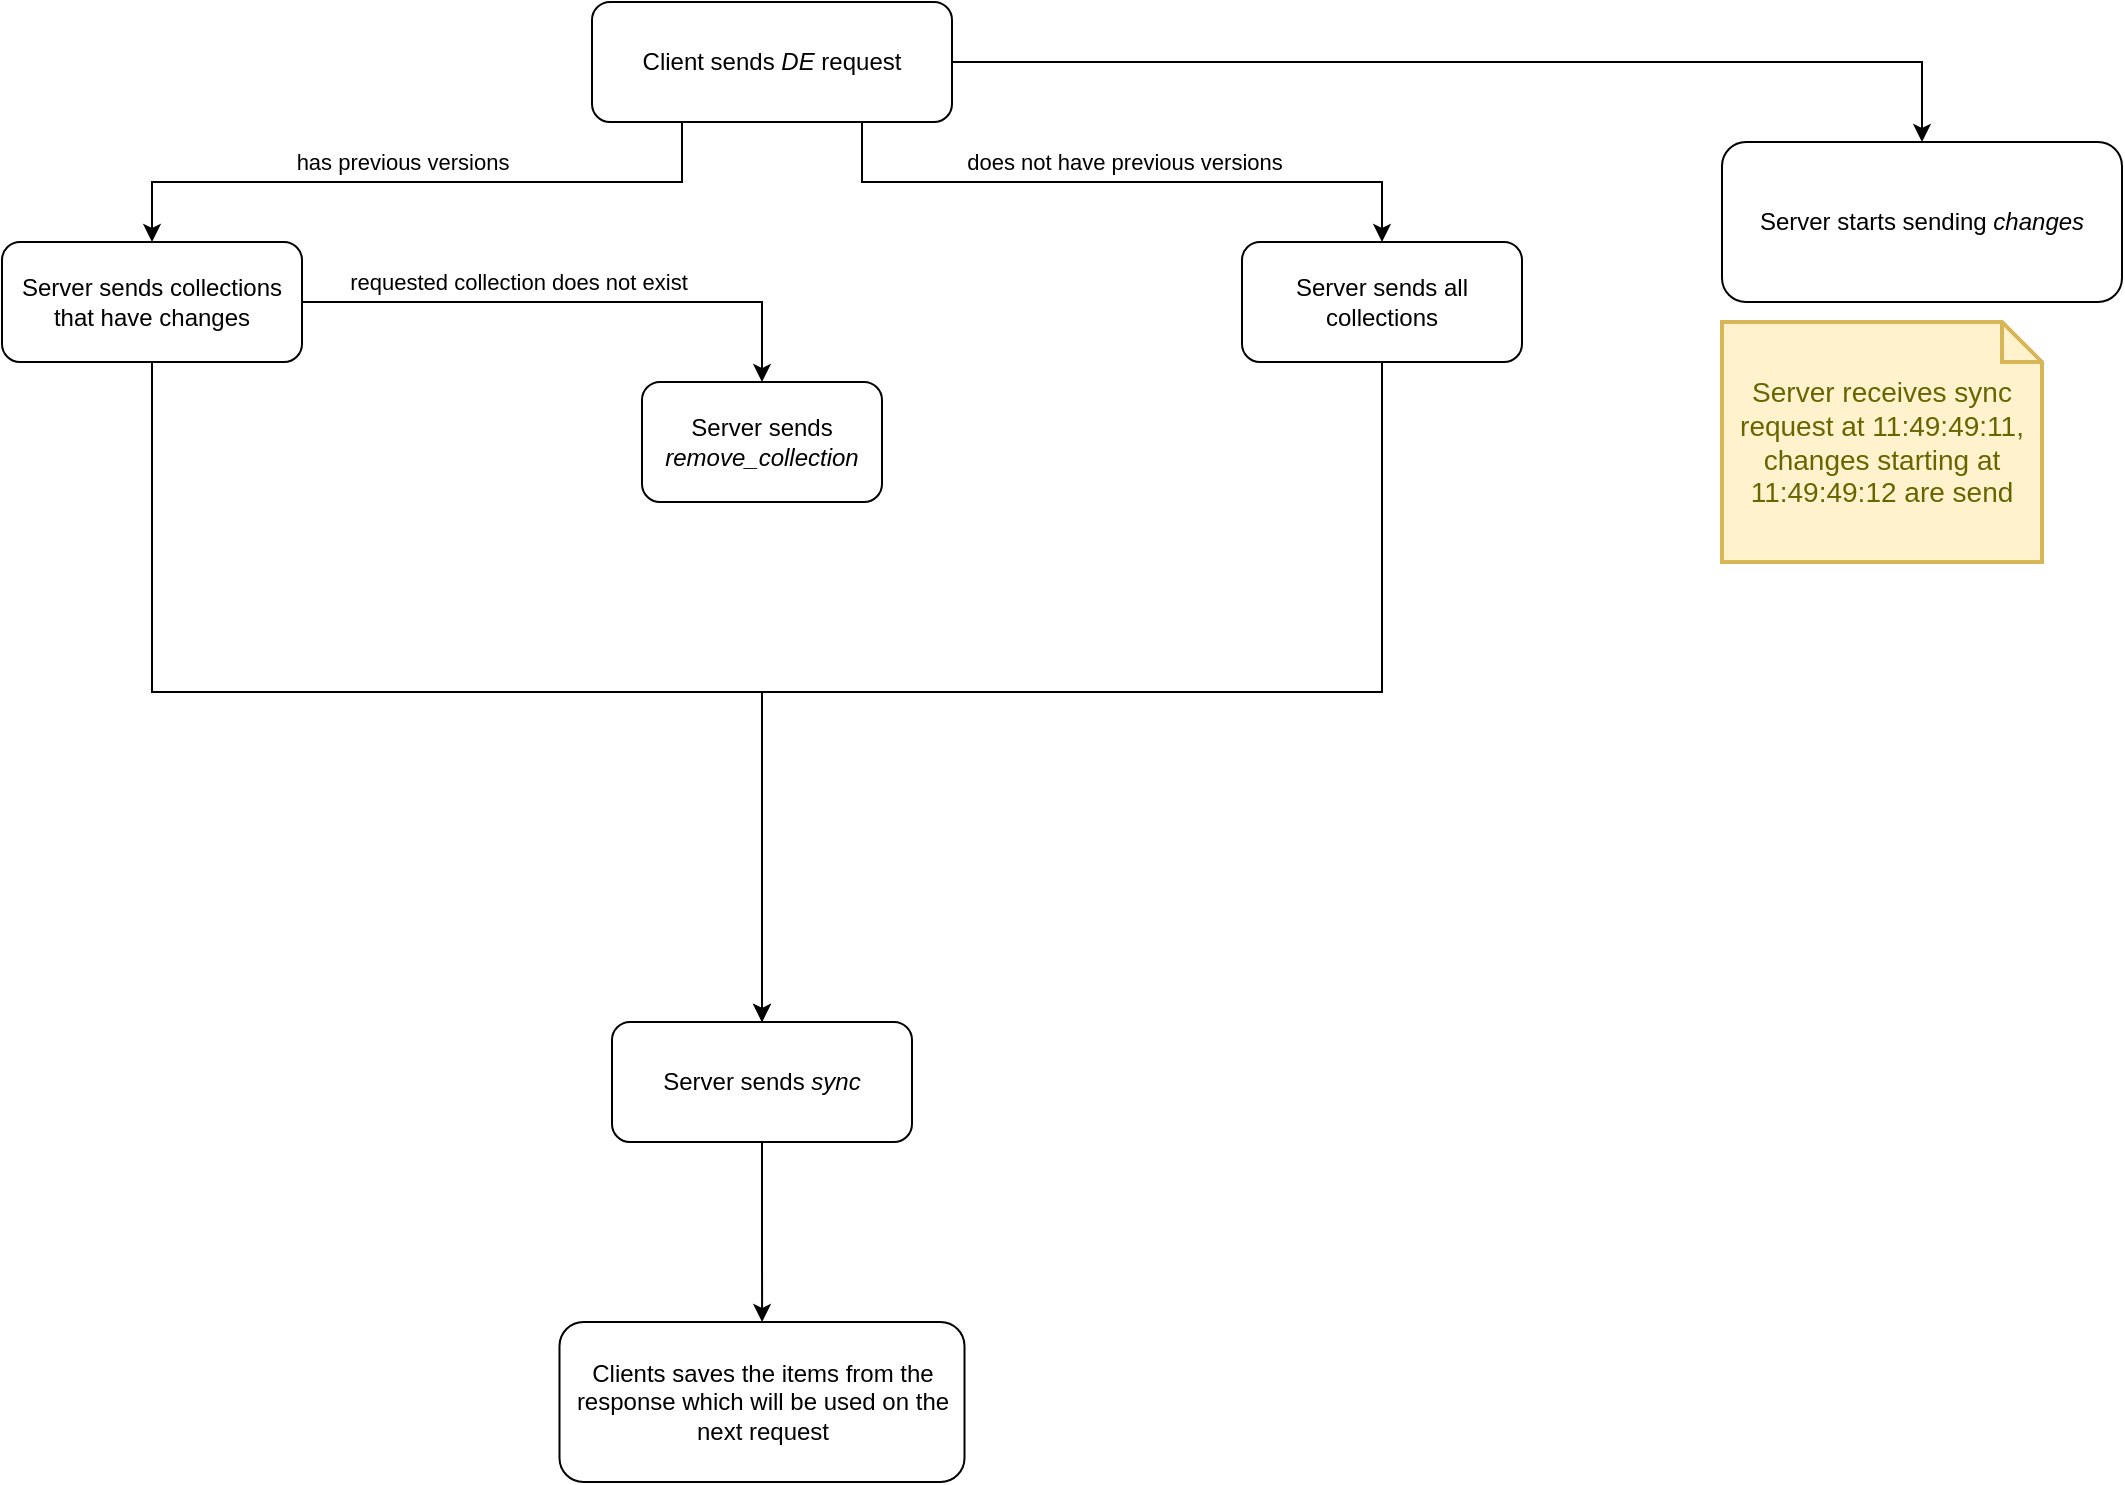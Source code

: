 <mxfile version="22.1.11" type="device">
  <diagram name="Page-1" id="D1gy60uCmTZI7_eMrfbx">
    <mxGraphModel dx="1364" dy="793" grid="1" gridSize="10" guides="1" tooltips="1" connect="1" arrows="1" fold="1" page="1" pageScale="1" pageWidth="850" pageHeight="1100" math="0" shadow="0">
      <root>
        <mxCell id="0" />
        <mxCell id="1" parent="0" />
        <mxCell id="F3ZHKQ5qh3a04gbjnDMH-6" style="edgeStyle=orthogonalEdgeStyle;rounded=0;orthogonalLoop=1;jettySize=auto;html=1;exitX=0.25;exitY=1;exitDx=0;exitDy=0;" parent="1" source="F3ZHKQ5qh3a04gbjnDMH-2" target="F3ZHKQ5qh3a04gbjnDMH-4" edge="1">
          <mxGeometry relative="1" as="geometry" />
        </mxCell>
        <mxCell id="F3ZHKQ5qh3a04gbjnDMH-10" value="has previous versions" style="edgeLabel;html=1;align=center;verticalAlign=middle;resizable=0;points=[];" parent="F3ZHKQ5qh3a04gbjnDMH-6" vertex="1" connectable="0">
          <mxGeometry x="0.139" y="-4" relative="1" as="geometry">
            <mxPoint x="15" y="-6" as="offset" />
          </mxGeometry>
        </mxCell>
        <mxCell id="F3ZHKQ5qh3a04gbjnDMH-7" style="edgeStyle=orthogonalEdgeStyle;rounded=0;orthogonalLoop=1;jettySize=auto;html=1;exitX=0.75;exitY=1;exitDx=0;exitDy=0;" parent="1" source="F3ZHKQ5qh3a04gbjnDMH-2" target="F3ZHKQ5qh3a04gbjnDMH-5" edge="1">
          <mxGeometry relative="1" as="geometry" />
        </mxCell>
        <mxCell id="F3ZHKQ5qh3a04gbjnDMH-9" value="does not have previous versions" style="edgeLabel;html=1;align=center;verticalAlign=middle;resizable=0;points=[];" parent="F3ZHKQ5qh3a04gbjnDMH-7" vertex="1" connectable="0">
          <mxGeometry x="-0.147" relative="1" as="geometry">
            <mxPoint x="24" y="-10" as="offset" />
          </mxGeometry>
        </mxCell>
        <mxCell id="F3ZHKQ5qh3a04gbjnDMH-28" style="edgeStyle=orthogonalEdgeStyle;rounded=0;orthogonalLoop=1;jettySize=auto;html=1;exitX=1;exitY=0.5;exitDx=0;exitDy=0;entryX=0.5;entryY=0;entryDx=0;entryDy=0;" parent="1" source="F3ZHKQ5qh3a04gbjnDMH-2" target="F3ZHKQ5qh3a04gbjnDMH-26" edge="1">
          <mxGeometry relative="1" as="geometry" />
        </mxCell>
        <mxCell id="F3ZHKQ5qh3a04gbjnDMH-2" value="Client sends &lt;i&gt;DE&lt;/i&gt;&amp;nbsp;request" style="rounded=1;whiteSpace=wrap;html=1;" parent="1" vertex="1">
          <mxGeometry x="335" y="20" width="180" height="60" as="geometry" />
        </mxCell>
        <mxCell id="F3ZHKQ5qh3a04gbjnDMH-15" style="edgeStyle=orthogonalEdgeStyle;rounded=0;orthogonalLoop=1;jettySize=auto;html=1;exitX=1;exitY=0.5;exitDx=0;exitDy=0;" parent="1" source="F3ZHKQ5qh3a04gbjnDMH-4" target="F3ZHKQ5qh3a04gbjnDMH-14" edge="1">
          <mxGeometry relative="1" as="geometry" />
        </mxCell>
        <mxCell id="F3ZHKQ5qh3a04gbjnDMH-16" value="requested collection does not exist" style="edgeLabel;html=1;align=center;verticalAlign=middle;resizable=0;points=[];" parent="F3ZHKQ5qh3a04gbjnDMH-15" vertex="1" connectable="0">
          <mxGeometry x="-0.486" y="-3" relative="1" as="geometry">
            <mxPoint x="38" y="-13" as="offset" />
          </mxGeometry>
        </mxCell>
        <mxCell id="F3ZHKQ5qh3a04gbjnDMH-17" style="edgeStyle=orthogonalEdgeStyle;rounded=0;orthogonalLoop=1;jettySize=auto;html=1;exitX=0.5;exitY=1;exitDx=0;exitDy=0;entryX=0.5;entryY=0;entryDx=0;entryDy=0;" parent="1" source="F3ZHKQ5qh3a04gbjnDMH-4" target="F3ZHKQ5qh3a04gbjnDMH-12" edge="1">
          <mxGeometry relative="1" as="geometry">
            <mxPoint x="420" y="490" as="targetPoint" />
          </mxGeometry>
        </mxCell>
        <mxCell id="F3ZHKQ5qh3a04gbjnDMH-4" value="Server sends collections that have changes" style="rounded=1;whiteSpace=wrap;html=1;" parent="1" vertex="1">
          <mxGeometry x="40" y="140" width="150" height="60" as="geometry" />
        </mxCell>
        <mxCell id="x3Q-NqonGNM25Lr726Fk-5" style="edgeStyle=orthogonalEdgeStyle;rounded=0;orthogonalLoop=1;jettySize=auto;html=1;exitX=0.5;exitY=1;exitDx=0;exitDy=0;entryX=0.5;entryY=0;entryDx=0;entryDy=0;" edge="1" parent="1" source="F3ZHKQ5qh3a04gbjnDMH-5" target="F3ZHKQ5qh3a04gbjnDMH-12">
          <mxGeometry relative="1" as="geometry" />
        </mxCell>
        <mxCell id="F3ZHKQ5qh3a04gbjnDMH-5" value="Server sends all collections" style="rounded=1;whiteSpace=wrap;html=1;" parent="1" vertex="1">
          <mxGeometry x="660" y="140" width="140" height="60" as="geometry" />
        </mxCell>
        <mxCell id="QPECrZo4n5FLmgTB3uuv-4" style="edgeStyle=orthogonalEdgeStyle;rounded=0;orthogonalLoop=1;jettySize=auto;html=1;exitX=0.5;exitY=1;exitDx=0;exitDy=0;" parent="1" source="F3ZHKQ5qh3a04gbjnDMH-12" target="QPECrZo4n5FLmgTB3uuv-3" edge="1">
          <mxGeometry relative="1" as="geometry" />
        </mxCell>
        <mxCell id="F3ZHKQ5qh3a04gbjnDMH-12" value="Server sends &lt;i&gt;sync&lt;/i&gt;" style="rounded=1;whiteSpace=wrap;html=1;" parent="1" vertex="1">
          <mxGeometry x="345" y="530" width="150" height="60" as="geometry" />
        </mxCell>
        <mxCell id="F3ZHKQ5qh3a04gbjnDMH-14" value="Server sends &lt;i&gt;remove_collection&lt;/i&gt;" style="rounded=1;whiteSpace=wrap;html=1;" parent="1" vertex="1">
          <mxGeometry x="360" y="210" width="120" height="60" as="geometry" />
        </mxCell>
        <mxCell id="F3ZHKQ5qh3a04gbjnDMH-26" value="Server starts sending &lt;i&gt;changes&lt;/i&gt;" style="rounded=1;whiteSpace=wrap;html=1;direction=east;" parent="1" vertex="1">
          <mxGeometry x="900" y="90" width="200" height="80" as="geometry" />
        </mxCell>
        <mxCell id="F3ZHKQ5qh3a04gbjnDMH-34" value="Server receives sync request at 11:49:49:11, changes starting at 11:49:49:12 are send" style="shape=note;strokeWidth=2;fontSize=14;size=20;whiteSpace=wrap;html=1;fillColor=#fff2cc;strokeColor=#d6b656;fontColor=#666600;" parent="1" vertex="1">
          <mxGeometry x="900" y="180" width="160" height="120" as="geometry" />
        </mxCell>
        <mxCell id="QPECrZo4n5FLmgTB3uuv-3" value="Clients saves the items from the response&amp;nbsp;which will be used on the next request" style="rounded=1;whiteSpace=wrap;html=1;" parent="1" vertex="1">
          <mxGeometry x="318.75" y="680" width="202.5" height="80" as="geometry" />
        </mxCell>
      </root>
    </mxGraphModel>
  </diagram>
</mxfile>
